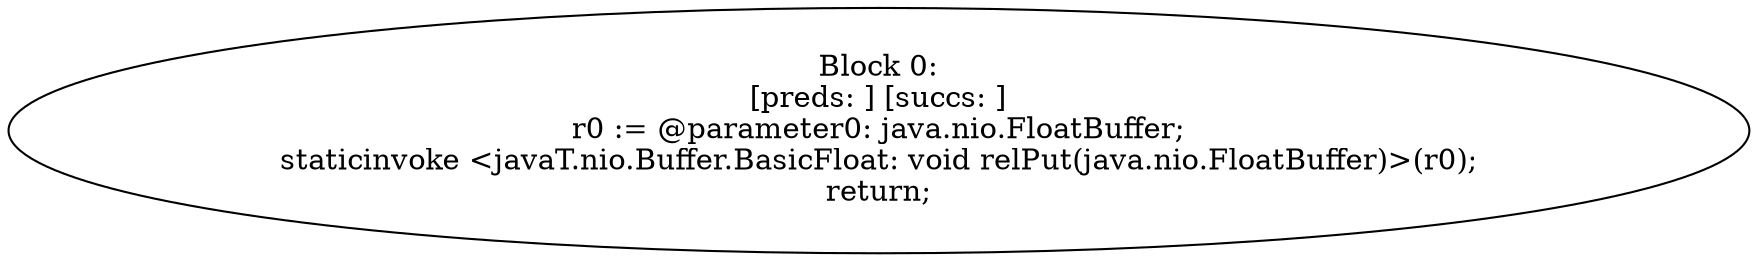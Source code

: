 digraph "unitGraph" {
    "Block 0:
[preds: ] [succs: ]
r0 := @parameter0: java.nio.FloatBuffer;
staticinvoke <javaT.nio.Buffer.BasicFloat: void relPut(java.nio.FloatBuffer)>(r0);
return;
"
}
